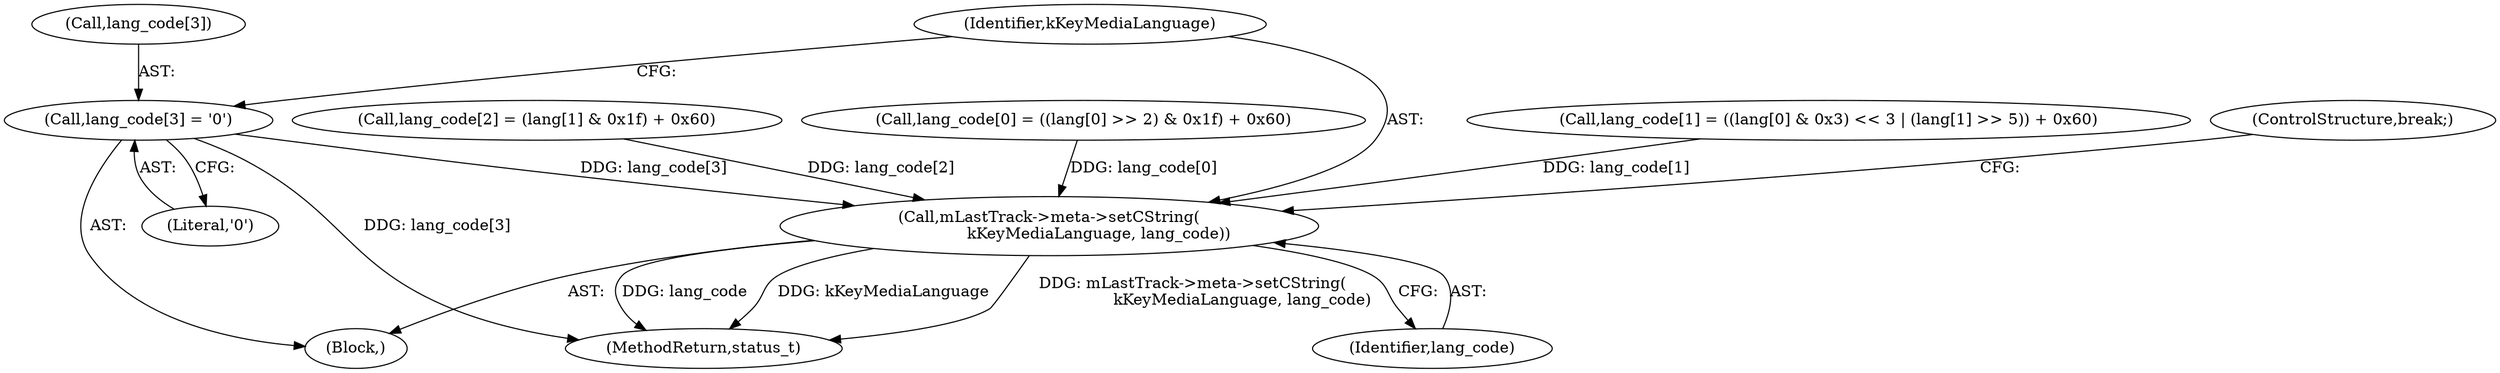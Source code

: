 digraph "0_Android_8a3a2f6ea7defe1a81bb32b3c9f3537f84749b9d@array" {
"1001545" [label="(Call,lang_code[3] = '\0')"];
"1001550" [label="(Call,mLastTrack->meta->setCString(\n                    kKeyMediaLanguage, lang_code))"];
"1001502" [label="(Call,lang_code[0] = ((lang[0] >> 2) & 0x1f) + 0x60)"];
"1001515" [label="(Call,lang_code[1] = ((lang[0] & 0x3) << 3 | (lang[1] >> 5)) + 0x60)"];
"1001553" [label="(ControlStructure,break;)"];
"1001549" [label="(Literal,'\0')"];
"1001278" [label="(Block,)"];
"1003903" [label="(MethodReturn,status_t)"];
"1001534" [label="(Call,lang_code[2] = (lang[1] & 0x1f) + 0x60)"];
"1001550" [label="(Call,mLastTrack->meta->setCString(\n                    kKeyMediaLanguage, lang_code))"];
"1001551" [label="(Identifier,kKeyMediaLanguage)"];
"1001552" [label="(Identifier,lang_code)"];
"1001546" [label="(Call,lang_code[3])"];
"1001545" [label="(Call,lang_code[3] = '\0')"];
"1001545" -> "1001278"  [label="AST: "];
"1001545" -> "1001549"  [label="CFG: "];
"1001546" -> "1001545"  [label="AST: "];
"1001549" -> "1001545"  [label="AST: "];
"1001551" -> "1001545"  [label="CFG: "];
"1001545" -> "1003903"  [label="DDG: lang_code[3]"];
"1001545" -> "1001550"  [label="DDG: lang_code[3]"];
"1001550" -> "1001278"  [label="AST: "];
"1001550" -> "1001552"  [label="CFG: "];
"1001551" -> "1001550"  [label="AST: "];
"1001552" -> "1001550"  [label="AST: "];
"1001553" -> "1001550"  [label="CFG: "];
"1001550" -> "1003903"  [label="DDG: kKeyMediaLanguage"];
"1001550" -> "1003903"  [label="DDG: mLastTrack->meta->setCString(\n                    kKeyMediaLanguage, lang_code)"];
"1001550" -> "1003903"  [label="DDG: lang_code"];
"1001534" -> "1001550"  [label="DDG: lang_code[2]"];
"1001515" -> "1001550"  [label="DDG: lang_code[1]"];
"1001502" -> "1001550"  [label="DDG: lang_code[0]"];
}
